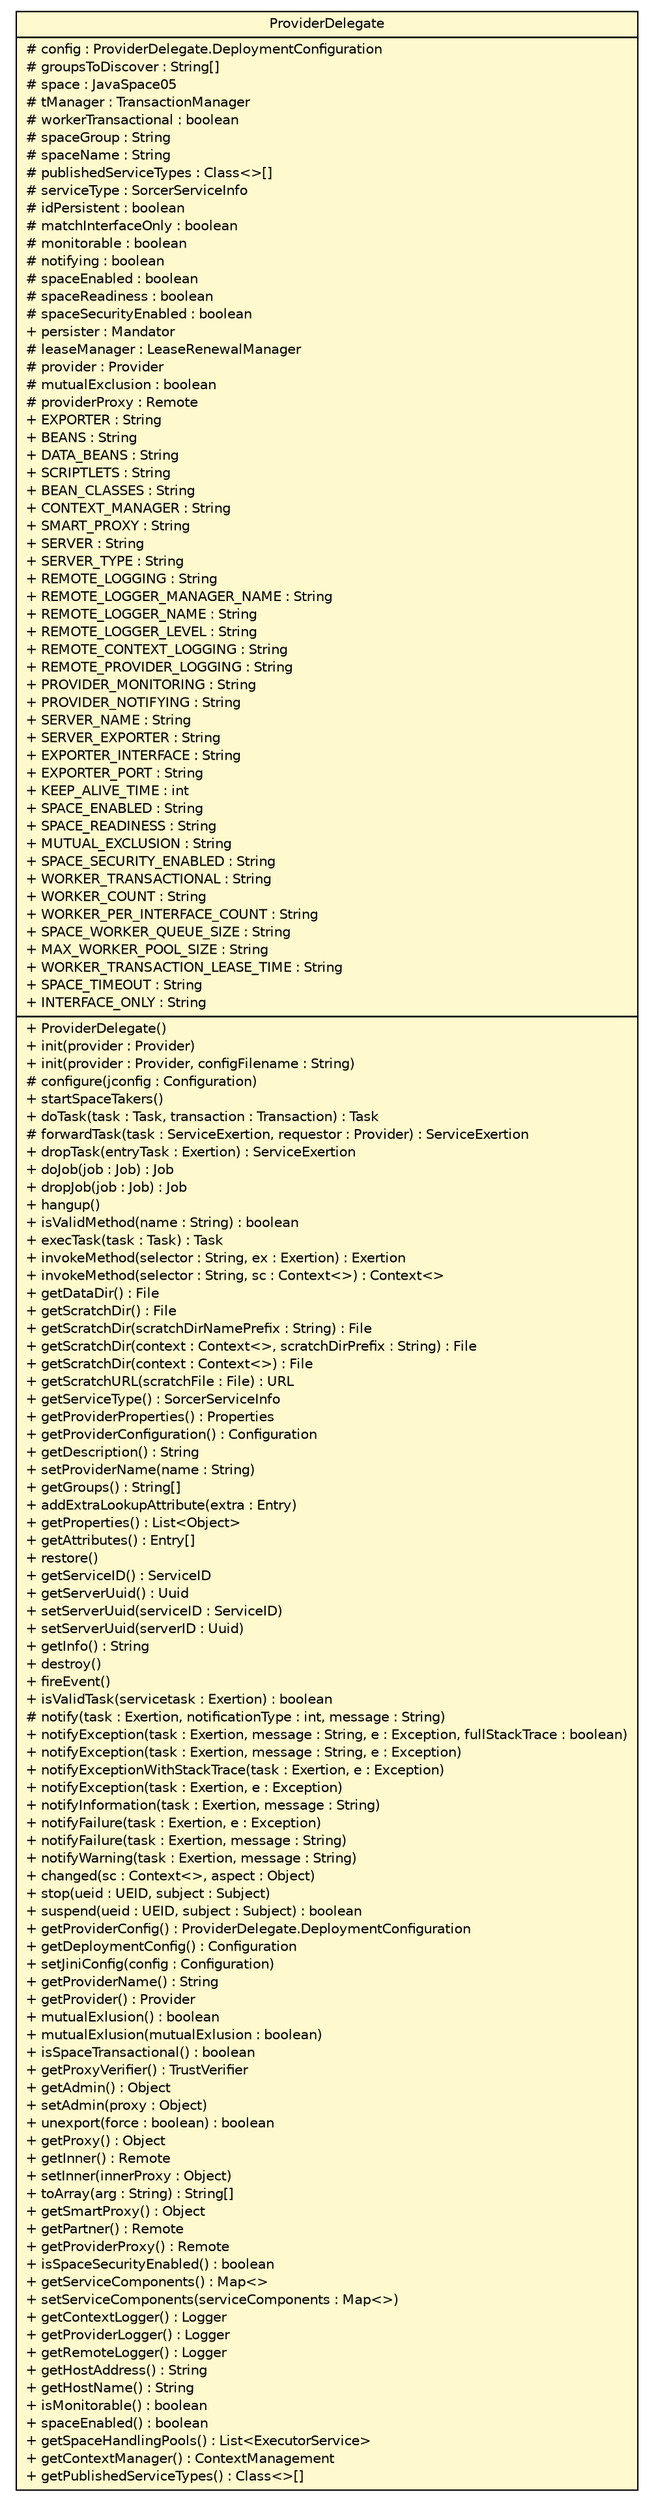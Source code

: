 #!/usr/local/bin/dot
#
# Class diagram 
# Generated by UMLGraph version R5_6 (http://www.umlgraph.org/)
#

digraph G {
	edge [fontname="Helvetica",fontsize=10,labelfontname="Helvetica",labelfontsize=10];
	node [fontname="Helvetica",fontsize=10,shape=plaintext];
	nodesep=0.25;
	ranksep=0.5;
	// sorcer.core.provider.ProviderDelegate
	c253417 [label=<<table title="sorcer.core.provider.ProviderDelegate" border="0" cellborder="1" cellspacing="0" cellpadding="2" port="p" bgcolor="lemonChiffon" href="./ProviderDelegate.html">
		<tr><td><table border="0" cellspacing="0" cellpadding="1">
<tr><td align="center" balign="center"> ProviderDelegate </td></tr>
		</table></td></tr>
		<tr><td><table border="0" cellspacing="0" cellpadding="1">
<tr><td align="left" balign="left"> # config : ProviderDelegate.DeploymentConfiguration </td></tr>
<tr><td align="left" balign="left"> # groupsToDiscover : String[] </td></tr>
<tr><td align="left" balign="left"> # space : JavaSpace05 </td></tr>
<tr><td align="left" balign="left"> # tManager : TransactionManager </td></tr>
<tr><td align="left" balign="left"> # workerTransactional : boolean </td></tr>
<tr><td align="left" balign="left"> # spaceGroup : String </td></tr>
<tr><td align="left" balign="left"> # spaceName : String </td></tr>
<tr><td align="left" balign="left"> # publishedServiceTypes : Class&lt;&gt;[] </td></tr>
<tr><td align="left" balign="left"> # serviceType : SorcerServiceInfo </td></tr>
<tr><td align="left" balign="left"> # idPersistent : boolean </td></tr>
<tr><td align="left" balign="left"> # matchInterfaceOnly : boolean </td></tr>
<tr><td align="left" balign="left"> # monitorable : boolean </td></tr>
<tr><td align="left" balign="left"> # notifying : boolean </td></tr>
<tr><td align="left" balign="left"> # spaceEnabled : boolean </td></tr>
<tr><td align="left" balign="left"> # spaceReadiness : boolean </td></tr>
<tr><td align="left" balign="left"> # spaceSecurityEnabled : boolean </td></tr>
<tr><td align="left" balign="left"> + persister : Mandator </td></tr>
<tr><td align="left" balign="left"> # leaseManager : LeaseRenewalManager </td></tr>
<tr><td align="left" balign="left"> # provider : Provider </td></tr>
<tr><td align="left" balign="left"> # mutualExclusion : boolean </td></tr>
<tr><td align="left" balign="left"> # providerProxy : Remote </td></tr>
<tr><td align="left" balign="left"> + EXPORTER : String </td></tr>
<tr><td align="left" balign="left"> + BEANS : String </td></tr>
<tr><td align="left" balign="left"> + DATA_BEANS : String </td></tr>
<tr><td align="left" balign="left"> + SCRIPTLETS : String </td></tr>
<tr><td align="left" balign="left"> + BEAN_CLASSES : String </td></tr>
<tr><td align="left" balign="left"> + CONTEXT_MANAGER : String </td></tr>
<tr><td align="left" balign="left"> + SMART_PROXY : String </td></tr>
<tr><td align="left" balign="left"> + SERVER : String </td></tr>
<tr><td align="left" balign="left"> + SERVER_TYPE : String </td></tr>
<tr><td align="left" balign="left"> + REMOTE_LOGGING : String </td></tr>
<tr><td align="left" balign="left"> + REMOTE_LOGGER_MANAGER_NAME : String </td></tr>
<tr><td align="left" balign="left"> + REMOTE_LOGGER_NAME : String </td></tr>
<tr><td align="left" balign="left"> + REMOTE_LOGGER_LEVEL : String </td></tr>
<tr><td align="left" balign="left"> + REMOTE_CONTEXT_LOGGING : String </td></tr>
<tr><td align="left" balign="left"> + REMOTE_PROVIDER_LOGGING : String </td></tr>
<tr><td align="left" balign="left"> + PROVIDER_MONITORING : String </td></tr>
<tr><td align="left" balign="left"> + PROVIDER_NOTIFYING : String </td></tr>
<tr><td align="left" balign="left"> + SERVER_NAME : String </td></tr>
<tr><td align="left" balign="left"> + SERVER_EXPORTER : String </td></tr>
<tr><td align="left" balign="left"> + EXPORTER_INTERFACE : String </td></tr>
<tr><td align="left" balign="left"> + EXPORTER_PORT : String </td></tr>
<tr><td align="left" balign="left"> + KEEP_ALIVE_TIME : int </td></tr>
<tr><td align="left" balign="left"> + SPACE_ENABLED : String </td></tr>
<tr><td align="left" balign="left"> + SPACE_READINESS : String </td></tr>
<tr><td align="left" balign="left"> + MUTUAL_EXCLUSION : String </td></tr>
<tr><td align="left" balign="left"> + SPACE_SECURITY_ENABLED : String </td></tr>
<tr><td align="left" balign="left"> + WORKER_TRANSACTIONAL : String </td></tr>
<tr><td align="left" balign="left"> + WORKER_COUNT : String </td></tr>
<tr><td align="left" balign="left"> + WORKER_PER_INTERFACE_COUNT : String </td></tr>
<tr><td align="left" balign="left"> + SPACE_WORKER_QUEUE_SIZE : String </td></tr>
<tr><td align="left" balign="left"> + MAX_WORKER_POOL_SIZE : String </td></tr>
<tr><td align="left" balign="left"> + WORKER_TRANSACTION_LEASE_TIME : String </td></tr>
<tr><td align="left" balign="left"> + SPACE_TIMEOUT : String </td></tr>
<tr><td align="left" balign="left"> + INTERFACE_ONLY : String </td></tr>
		</table></td></tr>
		<tr><td><table border="0" cellspacing="0" cellpadding="1">
<tr><td align="left" balign="left"> + ProviderDelegate() </td></tr>
<tr><td align="left" balign="left"> + init(provider : Provider) </td></tr>
<tr><td align="left" balign="left"> + init(provider : Provider, configFilename : String) </td></tr>
<tr><td align="left" balign="left"> # configure(jconfig : Configuration) </td></tr>
<tr><td align="left" balign="left"> + startSpaceTakers() </td></tr>
<tr><td align="left" balign="left"> + doTask(task : Task, transaction : Transaction) : Task </td></tr>
<tr><td align="left" balign="left"> # forwardTask(task : ServiceExertion, requestor : Provider) : ServiceExertion </td></tr>
<tr><td align="left" balign="left"> + dropTask(entryTask : Exertion) : ServiceExertion </td></tr>
<tr><td align="left" balign="left"> + doJob(job : Job) : Job </td></tr>
<tr><td align="left" balign="left"> + dropJob(job : Job) : Job </td></tr>
<tr><td align="left" balign="left"> + hangup() </td></tr>
<tr><td align="left" balign="left"> + isValidMethod(name : String) : boolean </td></tr>
<tr><td align="left" balign="left"> + execTask(task : Task) : Task </td></tr>
<tr><td align="left" balign="left"> + invokeMethod(selector : String, ex : Exertion) : Exertion </td></tr>
<tr><td align="left" balign="left"> + invokeMethod(selector : String, sc : Context&lt;&gt;) : Context&lt;&gt; </td></tr>
<tr><td align="left" balign="left"> + getDataDir() : File </td></tr>
<tr><td align="left" balign="left"> + getScratchDir() : File </td></tr>
<tr><td align="left" balign="left"> + getScratchDir(scratchDirNamePrefix : String) : File </td></tr>
<tr><td align="left" balign="left"> + getScratchDir(context : Context&lt;&gt;, scratchDirPrefix : String) : File </td></tr>
<tr><td align="left" balign="left"> + getScratchDir(context : Context&lt;&gt;) : File </td></tr>
<tr><td align="left" balign="left"> + getScratchURL(scratchFile : File) : URL </td></tr>
<tr><td align="left" balign="left"> + getServiceType() : SorcerServiceInfo </td></tr>
<tr><td align="left" balign="left"> + getProviderProperties() : Properties </td></tr>
<tr><td align="left" balign="left"> + getProviderConfiguration() : Configuration </td></tr>
<tr><td align="left" balign="left"> + getDescription() : String </td></tr>
<tr><td align="left" balign="left"> + setProviderName(name : String) </td></tr>
<tr><td align="left" balign="left"> + getGroups() : String[] </td></tr>
<tr><td align="left" balign="left"> + addExtraLookupAttribute(extra : Entry) </td></tr>
<tr><td align="left" balign="left"> + getProperties() : List&lt;Object&gt; </td></tr>
<tr><td align="left" balign="left"> + getAttributes() : Entry[] </td></tr>
<tr><td align="left" balign="left"> + restore() </td></tr>
<tr><td align="left" balign="left"> + getServiceID() : ServiceID </td></tr>
<tr><td align="left" balign="left"> + getServerUuid() : Uuid </td></tr>
<tr><td align="left" balign="left"> + setServerUuid(serviceID : ServiceID) </td></tr>
<tr><td align="left" balign="left"> + setServerUuid(serverID : Uuid) </td></tr>
<tr><td align="left" balign="left"> + getInfo() : String </td></tr>
<tr><td align="left" balign="left"> + destroy() </td></tr>
<tr><td align="left" balign="left"> + fireEvent() </td></tr>
<tr><td align="left" balign="left"> + isValidTask(servicetask : Exertion) : boolean </td></tr>
<tr><td align="left" balign="left"> # notify(task : Exertion, notificationType : int, message : String) </td></tr>
<tr><td align="left" balign="left"> + notifyException(task : Exertion, message : String, e : Exception, fullStackTrace : boolean) </td></tr>
<tr><td align="left" balign="left"> + notifyException(task : Exertion, message : String, e : Exception) </td></tr>
<tr><td align="left" balign="left"> + notifyExceptionWithStackTrace(task : Exertion, e : Exception) </td></tr>
<tr><td align="left" balign="left"> + notifyException(task : Exertion, e : Exception) </td></tr>
<tr><td align="left" balign="left"> + notifyInformation(task : Exertion, message : String) </td></tr>
<tr><td align="left" balign="left"> + notifyFailure(task : Exertion, e : Exception) </td></tr>
<tr><td align="left" balign="left"> + notifyFailure(task : Exertion, message : String) </td></tr>
<tr><td align="left" balign="left"> + notifyWarning(task : Exertion, message : String) </td></tr>
<tr><td align="left" balign="left"> + changed(sc : Context&lt;&gt;, aspect : Object) </td></tr>
<tr><td align="left" balign="left"> + stop(ueid : UEID, subject : Subject) </td></tr>
<tr><td align="left" balign="left"> + suspend(ueid : UEID, subject : Subject) : boolean </td></tr>
<tr><td align="left" balign="left"> + getProviderConfig() : ProviderDelegate.DeploymentConfiguration </td></tr>
<tr><td align="left" balign="left"> + getDeploymentConfig() : Configuration </td></tr>
<tr><td align="left" balign="left"> + setJiniConfig(config : Configuration) </td></tr>
<tr><td align="left" balign="left"> + getProviderName() : String </td></tr>
<tr><td align="left" balign="left"> + getProvider() : Provider </td></tr>
<tr><td align="left" balign="left"> + mutualExlusion() : boolean </td></tr>
<tr><td align="left" balign="left"> + mutualExlusion(mutualExlusion : boolean) </td></tr>
<tr><td align="left" balign="left"> + isSpaceTransactional() : boolean </td></tr>
<tr><td align="left" balign="left"> + getProxyVerifier() : TrustVerifier </td></tr>
<tr><td align="left" balign="left"> + getAdmin() : Object </td></tr>
<tr><td align="left" balign="left"> + setAdmin(proxy : Object) </td></tr>
<tr><td align="left" balign="left"> + unexport(force : boolean) : boolean </td></tr>
<tr><td align="left" balign="left"> + getProxy() : Object </td></tr>
<tr><td align="left" balign="left"> + getInner() : Remote </td></tr>
<tr><td align="left" balign="left"> + setInner(innerProxy : Object) </td></tr>
<tr><td align="left" balign="left"> + toArray(arg : String) : String[] </td></tr>
<tr><td align="left" balign="left"> + getSmartProxy() : Object </td></tr>
<tr><td align="left" balign="left"> + getPartner() : Remote </td></tr>
<tr><td align="left" balign="left"> + getProviderProxy() : Remote </td></tr>
<tr><td align="left" balign="left"> + isSpaceSecurityEnabled() : boolean </td></tr>
<tr><td align="left" balign="left"> + getServiceComponents() : Map&lt;&gt; </td></tr>
<tr><td align="left" balign="left"> + setServiceComponents(serviceComponents : Map&lt;&gt;) </td></tr>
<tr><td align="left" balign="left"> + getContextLogger() : Logger </td></tr>
<tr><td align="left" balign="left"> + getProviderLogger() : Logger </td></tr>
<tr><td align="left" balign="left"> + getRemoteLogger() : Logger </td></tr>
<tr><td align="left" balign="left"> + getHostAddress() : String </td></tr>
<tr><td align="left" balign="left"> + getHostName() : String </td></tr>
<tr><td align="left" balign="left"> + isMonitorable() : boolean </td></tr>
<tr><td align="left" balign="left"> + spaceEnabled() : boolean </td></tr>
<tr><td align="left" balign="left"> + getSpaceHandlingPools() : List&lt;ExecutorService&gt; </td></tr>
<tr><td align="left" balign="left"> + getContextManager() : ContextManagement </td></tr>
<tr><td align="left" balign="left"> + getPublishedServiceTypes() : Class&lt;&gt;[] </td></tr>
		</table></td></tr>
		</table>>, URL="./ProviderDelegate.html", fontname="Helvetica", fontcolor="black", fontsize=10.0];
}

